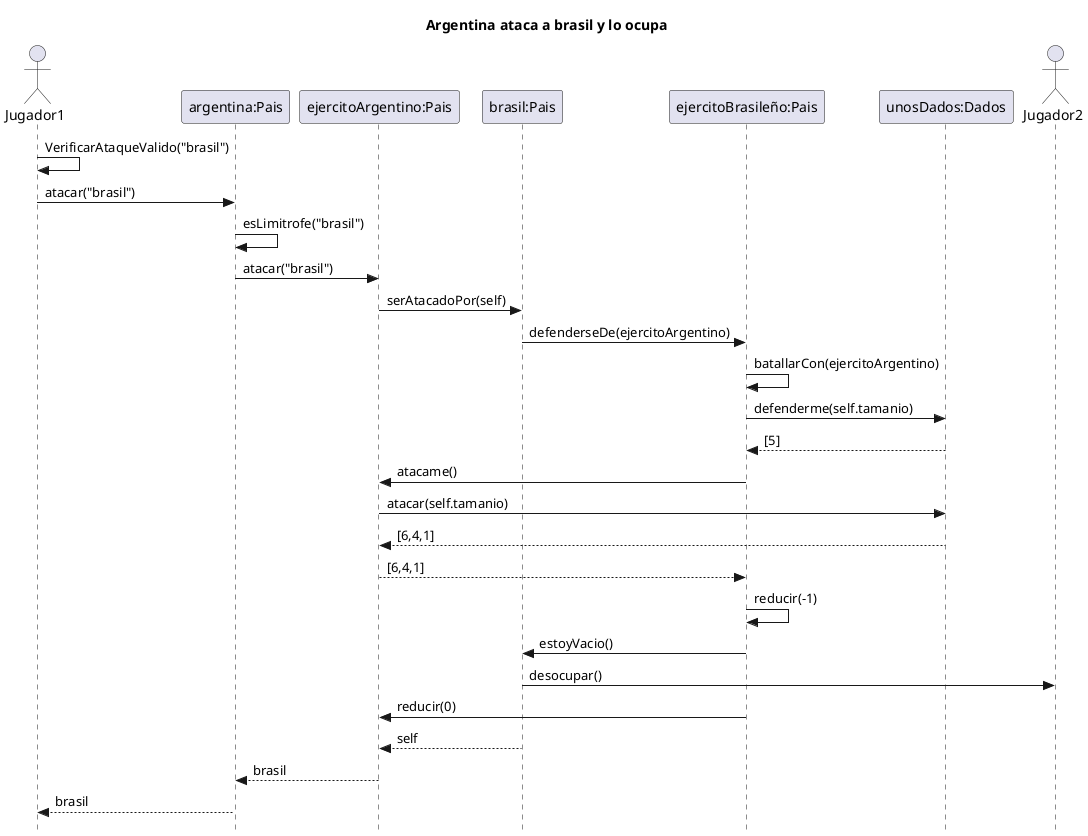@startuml Diagrama de secuencia - hay clases presenciales
title Argentina ataca a brasil y lo ocupa
skinparam style strictuml
actor Jugador1 as JugadorAtacante
participant "argentina:Pais" as PaisAtacante
participant "ejercitoArgentino:Pais" as EjercitoAtacante
participant "brasil:Pais" as PaisAtacado
participant "ejercitoBrasileño:Pais" as EjercitoAtacado
' participant "unTablero:Tablero" as Tablero
participant "unosDados:Dados" as Dados

actor Jugador2 as JugadorAtacado


JugadorAtacante -> JugadorAtacante: VerificarAtaqueValido("brasil")
JugadorAtacante -> PaisAtacante: atacar("brasil")
PaisAtacante -> PaisAtacante: esLimitrofe("brasil")
' PaisAtacante -> PaisAtacado: serAtacado()
PaisAtacante -> EjercitoAtacante: atacar("brasil")
EjercitoAtacante -> PaisAtacado: serAtacadoPor(self)
PaisAtacado -> EjercitoAtacado: defenderseDe(ejercitoArgentino)
EjercitoAtacado -> EjercitoAtacado: batallarCon(ejercitoArgentino)
EjercitoAtacado -> Dados: defenderme(self.tamanio)
EjercitoAtacado <-- Dados: [5]
EjercitoAtacado -> EjercitoAtacante: atacame()
EjercitoAtacante -> Dados: atacar(self.tamanio)
EjercitoAtacante <-- Dados: [6,4,1]
EjercitoAtacante --> EjercitoAtacado: [6,4,1]
' --------------------------------------------------
EjercitoAtacado -> EjercitoAtacado: reducir(-1)
EjercitoAtacado -> PaisAtacado: estoyVacio()
PaisAtacado -> JugadorAtacado: desocupar()
EjercitoAtacado -> EjercitoAtacante: reducir(0)
' PaisAtacado --> JugadorAtacante: puedeOcupar
EjercitoAtacante <-- PaisAtacado: self
PaisAtacante <-- EjercitoAtacante: brasil
JugadorAtacante <-- PaisAtacante: brasil
' JugadorAtacante -> PaisAtacado: ocupar()


@enduml